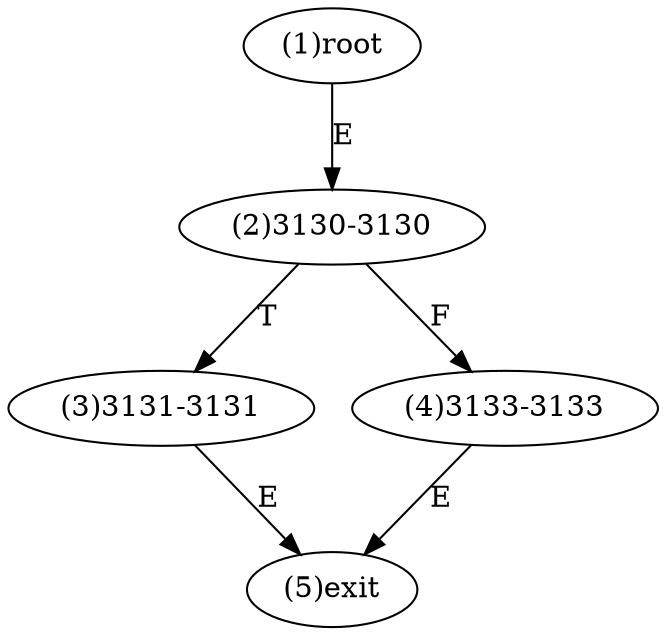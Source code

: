 digraph "" { 
1[ label="(1)root"];
2[ label="(2)3130-3130"];
3[ label="(3)3131-3131"];
4[ label="(4)3133-3133"];
5[ label="(5)exit"];
1->2[ label="E"];
2->4[ label="F"];
2->3[ label="T"];
3->5[ label="E"];
4->5[ label="E"];
}